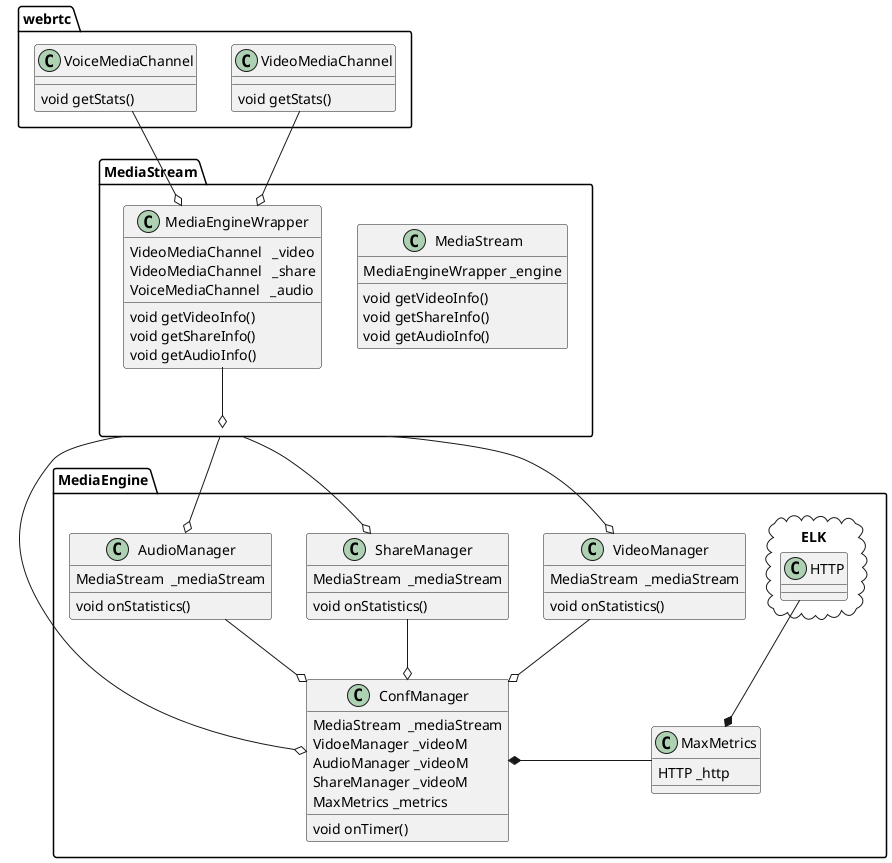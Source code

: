 @startuml

package "webrtc"
{
    class VideoMediaChannel
    {
        void getStats()
    }
    class VoiceMediaChannel
    {
        void getStats()
    }

}

package "MediaStream"
{
    class MediaStream
    {
        MediaEngineWrapper _engine
        void getVideoInfo()
        void getShareInfo()
        void getAudioInfo()
    }
    class MediaEngineWrapper
    {
        VideoMediaChannel   _video
        VideoMediaChannel   _share
        VoiceMediaChannel   _audio
        void getVideoInfo()
        void getShareInfo()
        void getAudioInfo()
    }
}



package "MediaEngine"
{
    class VideoManager
    {
        MediaStream  _mediaStream
        void onStatistics()
    }
    class ShareManager
    {
        MediaStream  _mediaStream
        void onStatistics()
    }
    class AudioManager
    {
        MediaStream  _mediaStream
        void onStatistics()
    }

    class MaxMetrics
    {
        HTTP _http
    }
    
    package ELK <<Cloud>>
    {
        class HTTP
    }
    
    class ConfManager
    { 
        MediaStream  _mediaStream
        VidoeManager _videoM
        AudioManager _videoM
        ShareManager _videoM
        MaxMetrics _metrics
        void onTimer()
    }
}

VideoMediaChannel --o MediaEngineWrapper
VoiceMediaChannel --o MediaEngineWrapper

MediaEngineWrapper --o MediaStream

VideoManager --o ConfManager
ShareManager --o ConfManager
AudioManager --o ConfManager

MediaStream --o VideoManager
MediaStream --o ShareManager
MediaStream --o AudioManager
MediaStream --o ConfManager
HTTP  --* MaxMetrics
MaxMetrics -left-* ConfManager

@enduml
